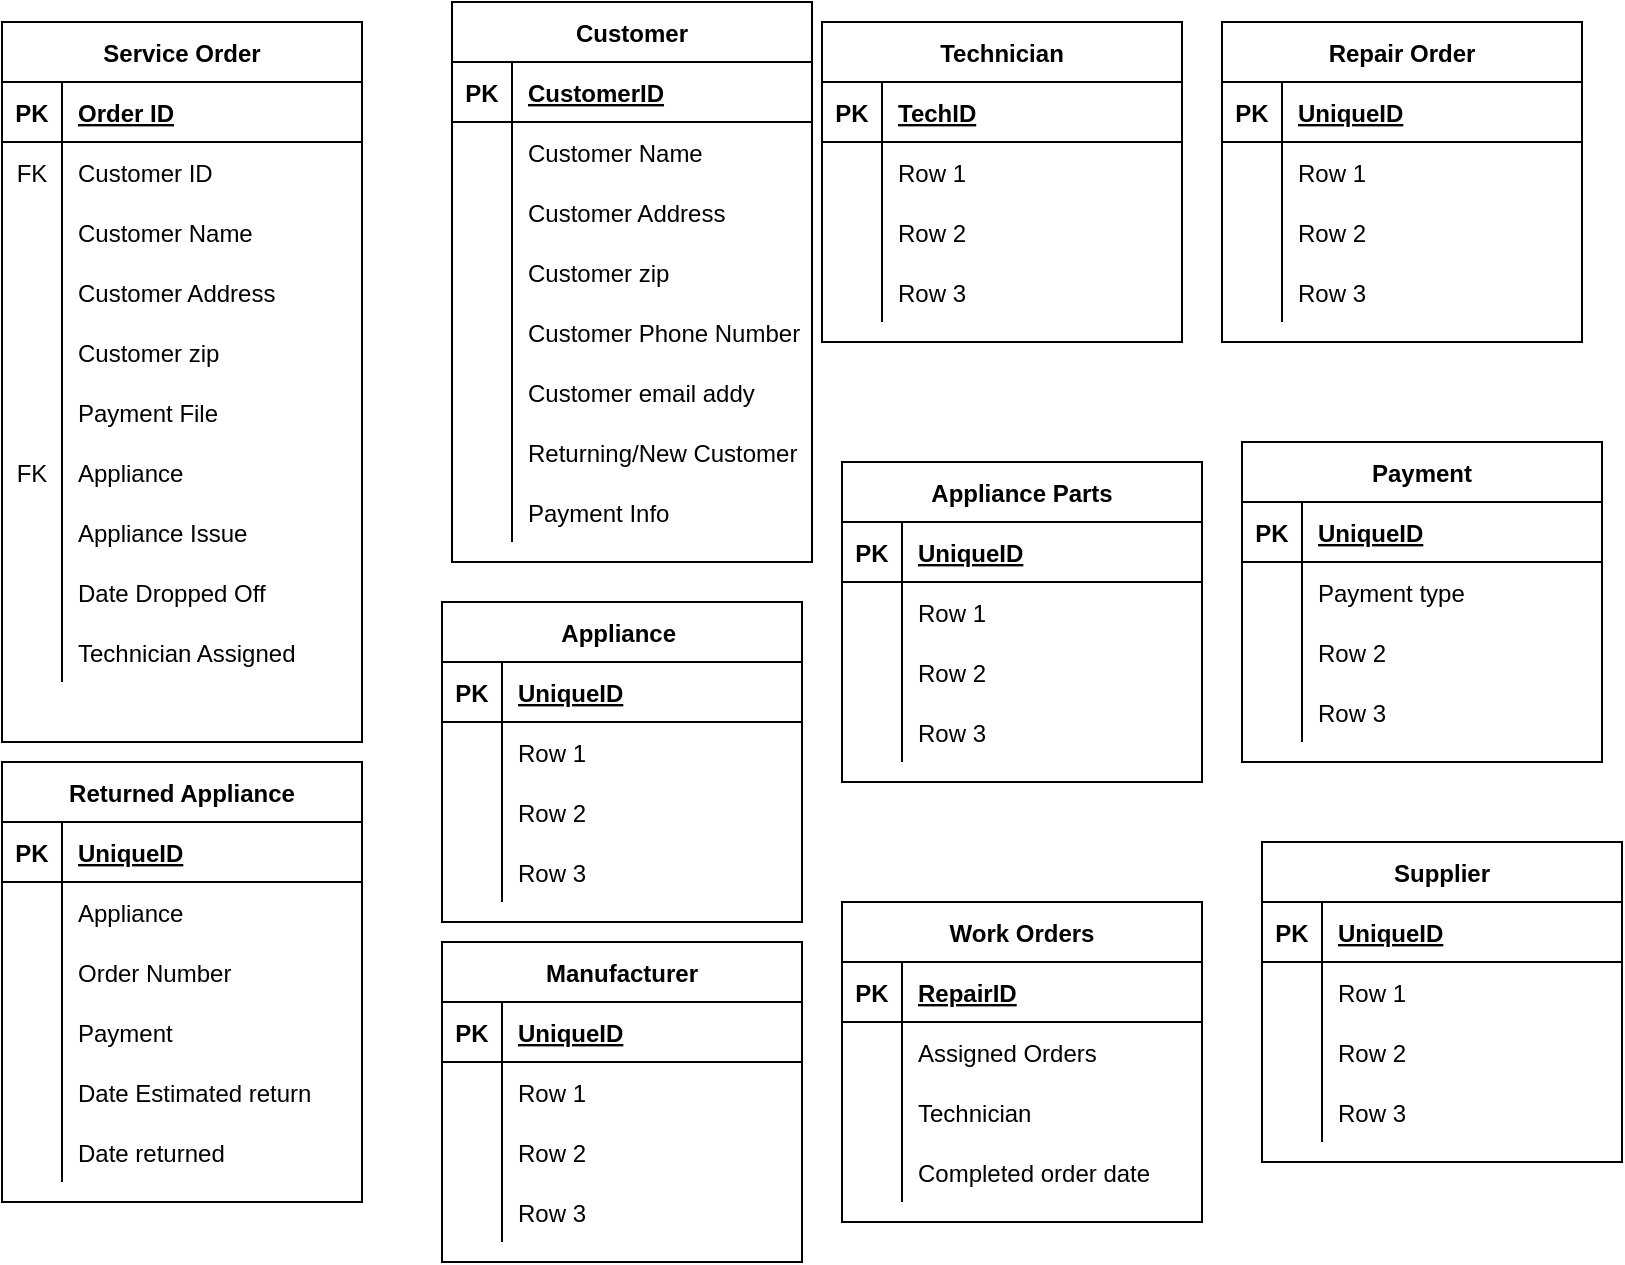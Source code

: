 <mxfile version="14.8.5" type="github">
  <diagram id="R2lEEEUBdFMjLlhIrx00" name="Page-1">
    <mxGraphModel dx="946" dy="614" grid="1" gridSize="10" guides="1" tooltips="1" connect="1" arrows="1" fold="1" page="1" pageScale="1" pageWidth="850" pageHeight="1100" math="0" shadow="0" extFonts="Permanent Marker^https://fonts.googleapis.com/css?family=Permanent+Marker">
      <root>
        <mxCell id="0" />
        <mxCell id="1" parent="0" />
        <mxCell id="wee30qGNC3g335TBZmsv-1" value="Service Order" style="shape=table;startSize=30;container=1;collapsible=1;childLayout=tableLayout;fixedRows=1;rowLines=0;fontStyle=1;align=center;resizeLast=1;" vertex="1" parent="1">
          <mxGeometry x="20" y="20" width="180" height="360" as="geometry" />
        </mxCell>
        <mxCell id="wee30qGNC3g335TBZmsv-2" value="" style="shape=partialRectangle;collapsible=0;dropTarget=0;pointerEvents=0;fillColor=none;top=0;left=0;bottom=1;right=0;points=[[0,0.5],[1,0.5]];portConstraint=eastwest;" vertex="1" parent="wee30qGNC3g335TBZmsv-1">
          <mxGeometry y="30" width="180" height="30" as="geometry" />
        </mxCell>
        <mxCell id="wee30qGNC3g335TBZmsv-3" value="PK" style="shape=partialRectangle;connectable=0;fillColor=none;top=0;left=0;bottom=0;right=0;fontStyle=1;overflow=hidden;" vertex="1" parent="wee30qGNC3g335TBZmsv-2">
          <mxGeometry width="30" height="30" as="geometry" />
        </mxCell>
        <mxCell id="wee30qGNC3g335TBZmsv-4" value="Order ID" style="shape=partialRectangle;connectable=0;fillColor=none;top=0;left=0;bottom=0;right=0;align=left;spacingLeft=6;fontStyle=5;overflow=hidden;" vertex="1" parent="wee30qGNC3g335TBZmsv-2">
          <mxGeometry x="30" width="150" height="30" as="geometry" />
        </mxCell>
        <mxCell id="wee30qGNC3g335TBZmsv-5" value="" style="shape=partialRectangle;collapsible=0;dropTarget=0;pointerEvents=0;fillColor=none;top=0;left=0;bottom=0;right=0;points=[[0,0.5],[1,0.5]];portConstraint=eastwest;" vertex="1" parent="wee30qGNC3g335TBZmsv-1">
          <mxGeometry y="60" width="180" height="30" as="geometry" />
        </mxCell>
        <mxCell id="wee30qGNC3g335TBZmsv-6" value="FK" style="shape=partialRectangle;connectable=0;fillColor=none;top=0;left=0;bottom=0;right=0;editable=1;overflow=hidden;" vertex="1" parent="wee30qGNC3g335TBZmsv-5">
          <mxGeometry width="30" height="30" as="geometry" />
        </mxCell>
        <mxCell id="wee30qGNC3g335TBZmsv-7" value="Customer ID" style="shape=partialRectangle;connectable=0;fillColor=none;top=0;left=0;bottom=0;right=0;align=left;spacingLeft=6;overflow=hidden;" vertex="1" parent="wee30qGNC3g335TBZmsv-5">
          <mxGeometry x="30" width="150" height="30" as="geometry" />
        </mxCell>
        <mxCell id="wee30qGNC3g335TBZmsv-20" value="" style="shape=partialRectangle;collapsible=0;dropTarget=0;pointerEvents=0;fillColor=none;top=0;left=0;bottom=0;right=0;points=[[0,0.5],[1,0.5]];portConstraint=eastwest;" vertex="1" parent="wee30qGNC3g335TBZmsv-1">
          <mxGeometry y="90" width="180" height="30" as="geometry" />
        </mxCell>
        <mxCell id="wee30qGNC3g335TBZmsv-21" value="" style="shape=partialRectangle;connectable=0;fillColor=none;top=0;left=0;bottom=0;right=0;editable=1;overflow=hidden;" vertex="1" parent="wee30qGNC3g335TBZmsv-20">
          <mxGeometry width="30" height="30" as="geometry" />
        </mxCell>
        <mxCell id="wee30qGNC3g335TBZmsv-22" value="Customer Name" style="shape=partialRectangle;connectable=0;fillColor=none;top=0;left=0;bottom=0;right=0;align=left;spacingLeft=6;overflow=hidden;" vertex="1" parent="wee30qGNC3g335TBZmsv-20">
          <mxGeometry x="30" width="150" height="30" as="geometry" />
        </mxCell>
        <mxCell id="wee30qGNC3g335TBZmsv-8" value="" style="shape=partialRectangle;collapsible=0;dropTarget=0;pointerEvents=0;fillColor=none;top=0;left=0;bottom=0;right=0;points=[[0,0.5],[1,0.5]];portConstraint=eastwest;" vertex="1" parent="wee30qGNC3g335TBZmsv-1">
          <mxGeometry y="120" width="180" height="30" as="geometry" />
        </mxCell>
        <mxCell id="wee30qGNC3g335TBZmsv-9" value="" style="shape=partialRectangle;connectable=0;fillColor=none;top=0;left=0;bottom=0;right=0;editable=1;overflow=hidden;" vertex="1" parent="wee30qGNC3g335TBZmsv-8">
          <mxGeometry width="30" height="30" as="geometry" />
        </mxCell>
        <mxCell id="wee30qGNC3g335TBZmsv-10" value="Customer Address" style="shape=partialRectangle;connectable=0;fillColor=none;top=0;left=0;bottom=0;right=0;align=left;spacingLeft=6;overflow=hidden;" vertex="1" parent="wee30qGNC3g335TBZmsv-8">
          <mxGeometry x="30" width="150" height="30" as="geometry" />
        </mxCell>
        <mxCell id="wee30qGNC3g335TBZmsv-26" value="" style="shape=partialRectangle;collapsible=0;dropTarget=0;pointerEvents=0;fillColor=none;top=0;left=0;bottom=0;right=0;points=[[0,0.5],[1,0.5]];portConstraint=eastwest;" vertex="1" parent="wee30qGNC3g335TBZmsv-1">
          <mxGeometry y="150" width="180" height="30" as="geometry" />
        </mxCell>
        <mxCell id="wee30qGNC3g335TBZmsv-27" value="" style="shape=partialRectangle;connectable=0;fillColor=none;top=0;left=0;bottom=0;right=0;editable=1;overflow=hidden;" vertex="1" parent="wee30qGNC3g335TBZmsv-26">
          <mxGeometry width="30" height="30" as="geometry" />
        </mxCell>
        <mxCell id="wee30qGNC3g335TBZmsv-28" value="Customer zip" style="shape=partialRectangle;connectable=0;fillColor=none;top=0;left=0;bottom=0;right=0;align=left;spacingLeft=6;overflow=hidden;" vertex="1" parent="wee30qGNC3g335TBZmsv-26">
          <mxGeometry x="30" width="150" height="30" as="geometry" />
        </mxCell>
        <mxCell id="wee30qGNC3g335TBZmsv-191" value="" style="shape=partialRectangle;collapsible=0;dropTarget=0;pointerEvents=0;fillColor=none;top=0;left=0;bottom=0;right=0;points=[[0,0.5],[1,0.5]];portConstraint=eastwest;" vertex="1" parent="wee30qGNC3g335TBZmsv-1">
          <mxGeometry y="180" width="180" height="30" as="geometry" />
        </mxCell>
        <mxCell id="wee30qGNC3g335TBZmsv-192" value="" style="shape=partialRectangle;connectable=0;fillColor=none;top=0;left=0;bottom=0;right=0;editable=1;overflow=hidden;" vertex="1" parent="wee30qGNC3g335TBZmsv-191">
          <mxGeometry width="30" height="30" as="geometry" />
        </mxCell>
        <mxCell id="wee30qGNC3g335TBZmsv-193" value="Payment File" style="shape=partialRectangle;connectable=0;fillColor=none;top=0;left=0;bottom=0;right=0;align=left;spacingLeft=6;overflow=hidden;" vertex="1" parent="wee30qGNC3g335TBZmsv-191">
          <mxGeometry x="30" width="150" height="30" as="geometry" />
        </mxCell>
        <mxCell id="wee30qGNC3g335TBZmsv-23" value="" style="shape=partialRectangle;collapsible=0;dropTarget=0;pointerEvents=0;fillColor=none;top=0;left=0;bottom=0;right=0;points=[[0,0.5],[1,0.5]];portConstraint=eastwest;" vertex="1" parent="wee30qGNC3g335TBZmsv-1">
          <mxGeometry y="210" width="180" height="30" as="geometry" />
        </mxCell>
        <mxCell id="wee30qGNC3g335TBZmsv-24" value="FK" style="shape=partialRectangle;connectable=0;fillColor=none;top=0;left=0;bottom=0;right=0;editable=1;overflow=hidden;" vertex="1" parent="wee30qGNC3g335TBZmsv-23">
          <mxGeometry width="30" height="30" as="geometry" />
        </mxCell>
        <mxCell id="wee30qGNC3g335TBZmsv-25" value="Appliance" style="shape=partialRectangle;connectable=0;fillColor=none;top=0;left=0;bottom=0;right=0;align=left;spacingLeft=6;overflow=hidden;" vertex="1" parent="wee30qGNC3g335TBZmsv-23">
          <mxGeometry x="30" width="150" height="30" as="geometry" />
        </mxCell>
        <mxCell id="wee30qGNC3g335TBZmsv-11" value="" style="shape=partialRectangle;collapsible=0;dropTarget=0;pointerEvents=0;fillColor=none;top=0;left=0;bottom=0;right=0;points=[[0,0.5],[1,0.5]];portConstraint=eastwest;" vertex="1" parent="wee30qGNC3g335TBZmsv-1">
          <mxGeometry y="240" width="180" height="30" as="geometry" />
        </mxCell>
        <mxCell id="wee30qGNC3g335TBZmsv-12" value="" style="shape=partialRectangle;connectable=0;fillColor=none;top=0;left=0;bottom=0;right=0;editable=1;overflow=hidden;" vertex="1" parent="wee30qGNC3g335TBZmsv-11">
          <mxGeometry width="30" height="30" as="geometry" />
        </mxCell>
        <mxCell id="wee30qGNC3g335TBZmsv-13" value="Appliance Issue" style="shape=partialRectangle;connectable=0;fillColor=none;top=0;left=0;bottom=0;right=0;align=left;spacingLeft=6;overflow=hidden;" vertex="1" parent="wee30qGNC3g335TBZmsv-11">
          <mxGeometry x="30" width="150" height="30" as="geometry" />
        </mxCell>
        <mxCell id="wee30qGNC3g335TBZmsv-14" value="" style="shape=partialRectangle;collapsible=0;dropTarget=0;pointerEvents=0;fillColor=none;top=0;left=0;bottom=0;right=0;points=[[0,0.5],[1,0.5]];portConstraint=eastwest;" vertex="1" parent="wee30qGNC3g335TBZmsv-1">
          <mxGeometry y="270" width="180" height="30" as="geometry" />
        </mxCell>
        <mxCell id="wee30qGNC3g335TBZmsv-15" value="" style="shape=partialRectangle;connectable=0;fillColor=none;top=0;left=0;bottom=0;right=0;editable=1;overflow=hidden;" vertex="1" parent="wee30qGNC3g335TBZmsv-14">
          <mxGeometry width="30" height="30" as="geometry" />
        </mxCell>
        <mxCell id="wee30qGNC3g335TBZmsv-16" value="Date Dropped Off" style="shape=partialRectangle;connectable=0;fillColor=none;top=0;left=0;bottom=0;right=0;align=left;spacingLeft=6;overflow=hidden;" vertex="1" parent="wee30qGNC3g335TBZmsv-14">
          <mxGeometry x="30" width="150" height="30" as="geometry" />
        </mxCell>
        <mxCell id="wee30qGNC3g335TBZmsv-17" value="" style="shape=partialRectangle;collapsible=0;dropTarget=0;pointerEvents=0;fillColor=none;top=0;left=0;bottom=0;right=0;points=[[0,0.5],[1,0.5]];portConstraint=eastwest;" vertex="1" parent="wee30qGNC3g335TBZmsv-1">
          <mxGeometry y="300" width="180" height="30" as="geometry" />
        </mxCell>
        <mxCell id="wee30qGNC3g335TBZmsv-18" value="" style="shape=partialRectangle;connectable=0;fillColor=none;top=0;left=0;bottom=0;right=0;editable=1;overflow=hidden;" vertex="1" parent="wee30qGNC3g335TBZmsv-17">
          <mxGeometry width="30" height="30" as="geometry" />
        </mxCell>
        <mxCell id="wee30qGNC3g335TBZmsv-19" value="Technician Assigned" style="shape=partialRectangle;connectable=0;fillColor=none;top=0;left=0;bottom=0;right=0;align=left;spacingLeft=6;overflow=hidden;" vertex="1" parent="wee30qGNC3g335TBZmsv-17">
          <mxGeometry x="30" width="150" height="30" as="geometry" />
        </mxCell>
        <mxCell id="wee30qGNC3g335TBZmsv-29" value="Customer" style="shape=table;startSize=30;container=1;collapsible=1;childLayout=tableLayout;fixedRows=1;rowLines=0;fontStyle=1;align=center;resizeLast=1;" vertex="1" parent="1">
          <mxGeometry x="245" y="10" width="180" height="280" as="geometry" />
        </mxCell>
        <mxCell id="wee30qGNC3g335TBZmsv-30" value="" style="shape=partialRectangle;collapsible=0;dropTarget=0;pointerEvents=0;fillColor=none;top=0;left=0;bottom=1;right=0;points=[[0,0.5],[1,0.5]];portConstraint=eastwest;" vertex="1" parent="wee30qGNC3g335TBZmsv-29">
          <mxGeometry y="30" width="180" height="30" as="geometry" />
        </mxCell>
        <mxCell id="wee30qGNC3g335TBZmsv-31" value="PK" style="shape=partialRectangle;connectable=0;fillColor=none;top=0;left=0;bottom=0;right=0;fontStyle=1;overflow=hidden;" vertex="1" parent="wee30qGNC3g335TBZmsv-30">
          <mxGeometry width="30" height="30" as="geometry" />
        </mxCell>
        <mxCell id="wee30qGNC3g335TBZmsv-32" value="CustomerID" style="shape=partialRectangle;connectable=0;fillColor=none;top=0;left=0;bottom=0;right=0;align=left;spacingLeft=6;fontStyle=5;overflow=hidden;" vertex="1" parent="wee30qGNC3g335TBZmsv-30">
          <mxGeometry x="30" width="150" height="30" as="geometry" />
        </mxCell>
        <mxCell id="wee30qGNC3g335TBZmsv-33" value="" style="shape=partialRectangle;collapsible=0;dropTarget=0;pointerEvents=0;fillColor=none;top=0;left=0;bottom=0;right=0;points=[[0,0.5],[1,0.5]];portConstraint=eastwest;" vertex="1" parent="wee30qGNC3g335TBZmsv-29">
          <mxGeometry y="60" width="180" height="30" as="geometry" />
        </mxCell>
        <mxCell id="wee30qGNC3g335TBZmsv-34" value="" style="shape=partialRectangle;connectable=0;fillColor=none;top=0;left=0;bottom=0;right=0;editable=1;overflow=hidden;" vertex="1" parent="wee30qGNC3g335TBZmsv-33">
          <mxGeometry width="30" height="30" as="geometry" />
        </mxCell>
        <mxCell id="wee30qGNC3g335TBZmsv-35" value="Customer Name" style="shape=partialRectangle;connectable=0;fillColor=none;top=0;left=0;bottom=0;right=0;align=left;spacingLeft=6;overflow=hidden;" vertex="1" parent="wee30qGNC3g335TBZmsv-33">
          <mxGeometry x="30" width="150" height="30" as="geometry" />
        </mxCell>
        <mxCell id="wee30qGNC3g335TBZmsv-36" value="" style="shape=partialRectangle;collapsible=0;dropTarget=0;pointerEvents=0;fillColor=none;top=0;left=0;bottom=0;right=0;points=[[0,0.5],[1,0.5]];portConstraint=eastwest;" vertex="1" parent="wee30qGNC3g335TBZmsv-29">
          <mxGeometry y="90" width="180" height="30" as="geometry" />
        </mxCell>
        <mxCell id="wee30qGNC3g335TBZmsv-37" value="" style="shape=partialRectangle;connectable=0;fillColor=none;top=0;left=0;bottom=0;right=0;editable=1;overflow=hidden;" vertex="1" parent="wee30qGNC3g335TBZmsv-36">
          <mxGeometry width="30" height="30" as="geometry" />
        </mxCell>
        <mxCell id="wee30qGNC3g335TBZmsv-38" value="Customer Address" style="shape=partialRectangle;connectable=0;fillColor=none;top=0;left=0;bottom=0;right=0;align=left;spacingLeft=6;overflow=hidden;" vertex="1" parent="wee30qGNC3g335TBZmsv-36">
          <mxGeometry x="30" width="150" height="30" as="geometry" />
        </mxCell>
        <mxCell id="wee30qGNC3g335TBZmsv-39" value="" style="shape=partialRectangle;collapsible=0;dropTarget=0;pointerEvents=0;fillColor=none;top=0;left=0;bottom=0;right=0;points=[[0,0.5],[1,0.5]];portConstraint=eastwest;" vertex="1" parent="wee30qGNC3g335TBZmsv-29">
          <mxGeometry y="120" width="180" height="30" as="geometry" />
        </mxCell>
        <mxCell id="wee30qGNC3g335TBZmsv-40" value="" style="shape=partialRectangle;connectable=0;fillColor=none;top=0;left=0;bottom=0;right=0;editable=1;overflow=hidden;" vertex="1" parent="wee30qGNC3g335TBZmsv-39">
          <mxGeometry width="30" height="30" as="geometry" />
        </mxCell>
        <mxCell id="wee30qGNC3g335TBZmsv-41" value="Customer zip" style="shape=partialRectangle;connectable=0;fillColor=none;top=0;left=0;bottom=0;right=0;align=left;spacingLeft=6;overflow=hidden;" vertex="1" parent="wee30qGNC3g335TBZmsv-39">
          <mxGeometry x="30" width="150" height="30" as="geometry" />
        </mxCell>
        <mxCell id="wee30qGNC3g335TBZmsv-42" value="" style="shape=partialRectangle;collapsible=0;dropTarget=0;pointerEvents=0;fillColor=none;top=0;left=0;bottom=0;right=0;points=[[0,0.5],[1,0.5]];portConstraint=eastwest;" vertex="1" parent="wee30qGNC3g335TBZmsv-29">
          <mxGeometry y="150" width="180" height="30" as="geometry" />
        </mxCell>
        <mxCell id="wee30qGNC3g335TBZmsv-43" value="" style="shape=partialRectangle;connectable=0;fillColor=none;top=0;left=0;bottom=0;right=0;editable=1;overflow=hidden;" vertex="1" parent="wee30qGNC3g335TBZmsv-42">
          <mxGeometry width="30" height="30" as="geometry" />
        </mxCell>
        <mxCell id="wee30qGNC3g335TBZmsv-44" value="Customer Phone Number" style="shape=partialRectangle;connectable=0;fillColor=none;top=0;left=0;bottom=0;right=0;align=left;spacingLeft=6;overflow=hidden;" vertex="1" parent="wee30qGNC3g335TBZmsv-42">
          <mxGeometry x="30" width="150" height="30" as="geometry" />
        </mxCell>
        <mxCell id="wee30qGNC3g335TBZmsv-194" value="" style="shape=partialRectangle;collapsible=0;dropTarget=0;pointerEvents=0;fillColor=none;top=0;left=0;bottom=0;right=0;points=[[0,0.5],[1,0.5]];portConstraint=eastwest;" vertex="1" parent="wee30qGNC3g335TBZmsv-29">
          <mxGeometry y="180" width="180" height="30" as="geometry" />
        </mxCell>
        <mxCell id="wee30qGNC3g335TBZmsv-195" value="" style="shape=partialRectangle;connectable=0;fillColor=none;top=0;left=0;bottom=0;right=0;editable=1;overflow=hidden;" vertex="1" parent="wee30qGNC3g335TBZmsv-194">
          <mxGeometry width="30" height="30" as="geometry" />
        </mxCell>
        <mxCell id="wee30qGNC3g335TBZmsv-196" value="Customer email addy" style="shape=partialRectangle;connectable=0;fillColor=none;top=0;left=0;bottom=0;right=0;align=left;spacingLeft=6;overflow=hidden;" vertex="1" parent="wee30qGNC3g335TBZmsv-194">
          <mxGeometry x="30" width="150" height="30" as="geometry" />
        </mxCell>
        <mxCell id="wee30qGNC3g335TBZmsv-126" value="" style="shape=partialRectangle;collapsible=0;dropTarget=0;pointerEvents=0;fillColor=none;top=0;left=0;bottom=0;right=0;points=[[0,0.5],[1,0.5]];portConstraint=eastwest;" vertex="1" parent="wee30qGNC3g335TBZmsv-29">
          <mxGeometry y="210" width="180" height="30" as="geometry" />
        </mxCell>
        <mxCell id="wee30qGNC3g335TBZmsv-127" value="" style="shape=partialRectangle;connectable=0;fillColor=none;top=0;left=0;bottom=0;right=0;editable=1;overflow=hidden;" vertex="1" parent="wee30qGNC3g335TBZmsv-126">
          <mxGeometry width="30" height="30" as="geometry" />
        </mxCell>
        <mxCell id="wee30qGNC3g335TBZmsv-128" value="Returning/New Customer" style="shape=partialRectangle;connectable=0;fillColor=none;top=0;left=0;bottom=0;right=0;align=left;spacingLeft=6;overflow=hidden;" vertex="1" parent="wee30qGNC3g335TBZmsv-126">
          <mxGeometry x="30" width="150" height="30" as="geometry" />
        </mxCell>
        <mxCell id="wee30qGNC3g335TBZmsv-188" value="" style="shape=partialRectangle;collapsible=0;dropTarget=0;pointerEvents=0;fillColor=none;top=0;left=0;bottom=0;right=0;points=[[0,0.5],[1,0.5]];portConstraint=eastwest;" vertex="1" parent="wee30qGNC3g335TBZmsv-29">
          <mxGeometry y="240" width="180" height="30" as="geometry" />
        </mxCell>
        <mxCell id="wee30qGNC3g335TBZmsv-189" value="" style="shape=partialRectangle;connectable=0;fillColor=none;top=0;left=0;bottom=0;right=0;editable=1;overflow=hidden;" vertex="1" parent="wee30qGNC3g335TBZmsv-188">
          <mxGeometry width="30" height="30" as="geometry" />
        </mxCell>
        <mxCell id="wee30qGNC3g335TBZmsv-190" value="Payment Info" style="shape=partialRectangle;connectable=0;fillColor=none;top=0;left=0;bottom=0;right=0;align=left;spacingLeft=6;overflow=hidden;" vertex="1" parent="wee30qGNC3g335TBZmsv-188">
          <mxGeometry x="30" width="150" height="30" as="geometry" />
        </mxCell>
        <mxCell id="wee30qGNC3g335TBZmsv-45" value="Technician" style="shape=table;startSize=30;container=1;collapsible=1;childLayout=tableLayout;fixedRows=1;rowLines=0;fontStyle=1;align=center;resizeLast=1;" vertex="1" parent="1">
          <mxGeometry x="430" y="20" width="180" height="160" as="geometry" />
        </mxCell>
        <mxCell id="wee30qGNC3g335TBZmsv-46" value="" style="shape=partialRectangle;collapsible=0;dropTarget=0;pointerEvents=0;fillColor=none;top=0;left=0;bottom=1;right=0;points=[[0,0.5],[1,0.5]];portConstraint=eastwest;" vertex="1" parent="wee30qGNC3g335TBZmsv-45">
          <mxGeometry y="30" width="180" height="30" as="geometry" />
        </mxCell>
        <mxCell id="wee30qGNC3g335TBZmsv-47" value="PK" style="shape=partialRectangle;connectable=0;fillColor=none;top=0;left=0;bottom=0;right=0;fontStyle=1;overflow=hidden;" vertex="1" parent="wee30qGNC3g335TBZmsv-46">
          <mxGeometry width="30" height="30" as="geometry" />
        </mxCell>
        <mxCell id="wee30qGNC3g335TBZmsv-48" value="TechID" style="shape=partialRectangle;connectable=0;fillColor=none;top=0;left=0;bottom=0;right=0;align=left;spacingLeft=6;fontStyle=5;overflow=hidden;" vertex="1" parent="wee30qGNC3g335TBZmsv-46">
          <mxGeometry x="30" width="150" height="30" as="geometry" />
        </mxCell>
        <mxCell id="wee30qGNC3g335TBZmsv-49" value="" style="shape=partialRectangle;collapsible=0;dropTarget=0;pointerEvents=0;fillColor=none;top=0;left=0;bottom=0;right=0;points=[[0,0.5],[1,0.5]];portConstraint=eastwest;" vertex="1" parent="wee30qGNC3g335TBZmsv-45">
          <mxGeometry y="60" width="180" height="30" as="geometry" />
        </mxCell>
        <mxCell id="wee30qGNC3g335TBZmsv-50" value="" style="shape=partialRectangle;connectable=0;fillColor=none;top=0;left=0;bottom=0;right=0;editable=1;overflow=hidden;" vertex="1" parent="wee30qGNC3g335TBZmsv-49">
          <mxGeometry width="30" height="30" as="geometry" />
        </mxCell>
        <mxCell id="wee30qGNC3g335TBZmsv-51" value="Row 1" style="shape=partialRectangle;connectable=0;fillColor=none;top=0;left=0;bottom=0;right=0;align=left;spacingLeft=6;overflow=hidden;" vertex="1" parent="wee30qGNC3g335TBZmsv-49">
          <mxGeometry x="30" width="150" height="30" as="geometry" />
        </mxCell>
        <mxCell id="wee30qGNC3g335TBZmsv-52" value="" style="shape=partialRectangle;collapsible=0;dropTarget=0;pointerEvents=0;fillColor=none;top=0;left=0;bottom=0;right=0;points=[[0,0.5],[1,0.5]];portConstraint=eastwest;" vertex="1" parent="wee30qGNC3g335TBZmsv-45">
          <mxGeometry y="90" width="180" height="30" as="geometry" />
        </mxCell>
        <mxCell id="wee30qGNC3g335TBZmsv-53" value="" style="shape=partialRectangle;connectable=0;fillColor=none;top=0;left=0;bottom=0;right=0;editable=1;overflow=hidden;" vertex="1" parent="wee30qGNC3g335TBZmsv-52">
          <mxGeometry width="30" height="30" as="geometry" />
        </mxCell>
        <mxCell id="wee30qGNC3g335TBZmsv-54" value="Row 2" style="shape=partialRectangle;connectable=0;fillColor=none;top=0;left=0;bottom=0;right=0;align=left;spacingLeft=6;overflow=hidden;" vertex="1" parent="wee30qGNC3g335TBZmsv-52">
          <mxGeometry x="30" width="150" height="30" as="geometry" />
        </mxCell>
        <mxCell id="wee30qGNC3g335TBZmsv-55" value="" style="shape=partialRectangle;collapsible=0;dropTarget=0;pointerEvents=0;fillColor=none;top=0;left=0;bottom=0;right=0;points=[[0,0.5],[1,0.5]];portConstraint=eastwest;" vertex="1" parent="wee30qGNC3g335TBZmsv-45">
          <mxGeometry y="120" width="180" height="30" as="geometry" />
        </mxCell>
        <mxCell id="wee30qGNC3g335TBZmsv-56" value="" style="shape=partialRectangle;connectable=0;fillColor=none;top=0;left=0;bottom=0;right=0;editable=1;overflow=hidden;" vertex="1" parent="wee30qGNC3g335TBZmsv-55">
          <mxGeometry width="30" height="30" as="geometry" />
        </mxCell>
        <mxCell id="wee30qGNC3g335TBZmsv-57" value="Row 3" style="shape=partialRectangle;connectable=0;fillColor=none;top=0;left=0;bottom=0;right=0;align=left;spacingLeft=6;overflow=hidden;" vertex="1" parent="wee30qGNC3g335TBZmsv-55">
          <mxGeometry x="30" width="150" height="30" as="geometry" />
        </mxCell>
        <mxCell id="wee30qGNC3g335TBZmsv-58" value="Repair Order" style="shape=table;startSize=30;container=1;collapsible=1;childLayout=tableLayout;fixedRows=1;rowLines=0;fontStyle=1;align=center;resizeLast=1;" vertex="1" parent="1">
          <mxGeometry x="630" y="20" width="180" height="160" as="geometry" />
        </mxCell>
        <mxCell id="wee30qGNC3g335TBZmsv-59" value="" style="shape=partialRectangle;collapsible=0;dropTarget=0;pointerEvents=0;fillColor=none;top=0;left=0;bottom=1;right=0;points=[[0,0.5],[1,0.5]];portConstraint=eastwest;" vertex="1" parent="wee30qGNC3g335TBZmsv-58">
          <mxGeometry y="30" width="180" height="30" as="geometry" />
        </mxCell>
        <mxCell id="wee30qGNC3g335TBZmsv-60" value="PK" style="shape=partialRectangle;connectable=0;fillColor=none;top=0;left=0;bottom=0;right=0;fontStyle=1;overflow=hidden;" vertex="1" parent="wee30qGNC3g335TBZmsv-59">
          <mxGeometry width="30" height="30" as="geometry" />
        </mxCell>
        <mxCell id="wee30qGNC3g335TBZmsv-61" value="UniqueID" style="shape=partialRectangle;connectable=0;fillColor=none;top=0;left=0;bottom=0;right=0;align=left;spacingLeft=6;fontStyle=5;overflow=hidden;" vertex="1" parent="wee30qGNC3g335TBZmsv-59">
          <mxGeometry x="30" width="150" height="30" as="geometry" />
        </mxCell>
        <mxCell id="wee30qGNC3g335TBZmsv-62" value="" style="shape=partialRectangle;collapsible=0;dropTarget=0;pointerEvents=0;fillColor=none;top=0;left=0;bottom=0;right=0;points=[[0,0.5],[1,0.5]];portConstraint=eastwest;" vertex="1" parent="wee30qGNC3g335TBZmsv-58">
          <mxGeometry y="60" width="180" height="30" as="geometry" />
        </mxCell>
        <mxCell id="wee30qGNC3g335TBZmsv-63" value="" style="shape=partialRectangle;connectable=0;fillColor=none;top=0;left=0;bottom=0;right=0;editable=1;overflow=hidden;" vertex="1" parent="wee30qGNC3g335TBZmsv-62">
          <mxGeometry width="30" height="30" as="geometry" />
        </mxCell>
        <mxCell id="wee30qGNC3g335TBZmsv-64" value="Row 1" style="shape=partialRectangle;connectable=0;fillColor=none;top=0;left=0;bottom=0;right=0;align=left;spacingLeft=6;overflow=hidden;" vertex="1" parent="wee30qGNC3g335TBZmsv-62">
          <mxGeometry x="30" width="150" height="30" as="geometry" />
        </mxCell>
        <mxCell id="wee30qGNC3g335TBZmsv-65" value="" style="shape=partialRectangle;collapsible=0;dropTarget=0;pointerEvents=0;fillColor=none;top=0;left=0;bottom=0;right=0;points=[[0,0.5],[1,0.5]];portConstraint=eastwest;" vertex="1" parent="wee30qGNC3g335TBZmsv-58">
          <mxGeometry y="90" width="180" height="30" as="geometry" />
        </mxCell>
        <mxCell id="wee30qGNC3g335TBZmsv-66" value="" style="shape=partialRectangle;connectable=0;fillColor=none;top=0;left=0;bottom=0;right=0;editable=1;overflow=hidden;" vertex="1" parent="wee30qGNC3g335TBZmsv-65">
          <mxGeometry width="30" height="30" as="geometry" />
        </mxCell>
        <mxCell id="wee30qGNC3g335TBZmsv-67" value="Row 2" style="shape=partialRectangle;connectable=0;fillColor=none;top=0;left=0;bottom=0;right=0;align=left;spacingLeft=6;overflow=hidden;" vertex="1" parent="wee30qGNC3g335TBZmsv-65">
          <mxGeometry x="30" width="150" height="30" as="geometry" />
        </mxCell>
        <mxCell id="wee30qGNC3g335TBZmsv-68" value="" style="shape=partialRectangle;collapsible=0;dropTarget=0;pointerEvents=0;fillColor=none;top=0;left=0;bottom=0;right=0;points=[[0,0.5],[1,0.5]];portConstraint=eastwest;" vertex="1" parent="wee30qGNC3g335TBZmsv-58">
          <mxGeometry y="120" width="180" height="30" as="geometry" />
        </mxCell>
        <mxCell id="wee30qGNC3g335TBZmsv-69" value="" style="shape=partialRectangle;connectable=0;fillColor=none;top=0;left=0;bottom=0;right=0;editable=1;overflow=hidden;" vertex="1" parent="wee30qGNC3g335TBZmsv-68">
          <mxGeometry width="30" height="30" as="geometry" />
        </mxCell>
        <mxCell id="wee30qGNC3g335TBZmsv-70" value="Row 3" style="shape=partialRectangle;connectable=0;fillColor=none;top=0;left=0;bottom=0;right=0;align=left;spacingLeft=6;overflow=hidden;" vertex="1" parent="wee30qGNC3g335TBZmsv-68">
          <mxGeometry x="30" width="150" height="30" as="geometry" />
        </mxCell>
        <mxCell id="wee30qGNC3g335TBZmsv-71" value="Payment" style="shape=table;startSize=30;container=1;collapsible=1;childLayout=tableLayout;fixedRows=1;rowLines=0;fontStyle=1;align=center;resizeLast=1;" vertex="1" parent="1">
          <mxGeometry x="640" y="230" width="180" height="160" as="geometry" />
        </mxCell>
        <mxCell id="wee30qGNC3g335TBZmsv-72" value="" style="shape=partialRectangle;collapsible=0;dropTarget=0;pointerEvents=0;fillColor=none;top=0;left=0;bottom=1;right=0;points=[[0,0.5],[1,0.5]];portConstraint=eastwest;" vertex="1" parent="wee30qGNC3g335TBZmsv-71">
          <mxGeometry y="30" width="180" height="30" as="geometry" />
        </mxCell>
        <mxCell id="wee30qGNC3g335TBZmsv-73" value="PK" style="shape=partialRectangle;connectable=0;fillColor=none;top=0;left=0;bottom=0;right=0;fontStyle=1;overflow=hidden;" vertex="1" parent="wee30qGNC3g335TBZmsv-72">
          <mxGeometry width="30" height="30" as="geometry" />
        </mxCell>
        <mxCell id="wee30qGNC3g335TBZmsv-74" value="UniqueID" style="shape=partialRectangle;connectable=0;fillColor=none;top=0;left=0;bottom=0;right=0;align=left;spacingLeft=6;fontStyle=5;overflow=hidden;" vertex="1" parent="wee30qGNC3g335TBZmsv-72">
          <mxGeometry x="30" width="150" height="30" as="geometry" />
        </mxCell>
        <mxCell id="wee30qGNC3g335TBZmsv-75" value="" style="shape=partialRectangle;collapsible=0;dropTarget=0;pointerEvents=0;fillColor=none;top=0;left=0;bottom=0;right=0;points=[[0,0.5],[1,0.5]];portConstraint=eastwest;" vertex="1" parent="wee30qGNC3g335TBZmsv-71">
          <mxGeometry y="60" width="180" height="30" as="geometry" />
        </mxCell>
        <mxCell id="wee30qGNC3g335TBZmsv-76" value="" style="shape=partialRectangle;connectable=0;fillColor=none;top=0;left=0;bottom=0;right=0;editable=1;overflow=hidden;" vertex="1" parent="wee30qGNC3g335TBZmsv-75">
          <mxGeometry width="30" height="30" as="geometry" />
        </mxCell>
        <mxCell id="wee30qGNC3g335TBZmsv-77" value="Payment type" style="shape=partialRectangle;connectable=0;fillColor=none;top=0;left=0;bottom=0;right=0;align=left;spacingLeft=6;overflow=hidden;" vertex="1" parent="wee30qGNC3g335TBZmsv-75">
          <mxGeometry x="30" width="150" height="30" as="geometry" />
        </mxCell>
        <mxCell id="wee30qGNC3g335TBZmsv-78" value="" style="shape=partialRectangle;collapsible=0;dropTarget=0;pointerEvents=0;fillColor=none;top=0;left=0;bottom=0;right=0;points=[[0,0.5],[1,0.5]];portConstraint=eastwest;" vertex="1" parent="wee30qGNC3g335TBZmsv-71">
          <mxGeometry y="90" width="180" height="30" as="geometry" />
        </mxCell>
        <mxCell id="wee30qGNC3g335TBZmsv-79" value="" style="shape=partialRectangle;connectable=0;fillColor=none;top=0;left=0;bottom=0;right=0;editable=1;overflow=hidden;" vertex="1" parent="wee30qGNC3g335TBZmsv-78">
          <mxGeometry width="30" height="30" as="geometry" />
        </mxCell>
        <mxCell id="wee30qGNC3g335TBZmsv-80" value="Row 2" style="shape=partialRectangle;connectable=0;fillColor=none;top=0;left=0;bottom=0;right=0;align=left;spacingLeft=6;overflow=hidden;" vertex="1" parent="wee30qGNC3g335TBZmsv-78">
          <mxGeometry x="30" width="150" height="30" as="geometry" />
        </mxCell>
        <mxCell id="wee30qGNC3g335TBZmsv-81" value="" style="shape=partialRectangle;collapsible=0;dropTarget=0;pointerEvents=0;fillColor=none;top=0;left=0;bottom=0;right=0;points=[[0,0.5],[1,0.5]];portConstraint=eastwest;" vertex="1" parent="wee30qGNC3g335TBZmsv-71">
          <mxGeometry y="120" width="180" height="30" as="geometry" />
        </mxCell>
        <mxCell id="wee30qGNC3g335TBZmsv-82" value="" style="shape=partialRectangle;connectable=0;fillColor=none;top=0;left=0;bottom=0;right=0;editable=1;overflow=hidden;" vertex="1" parent="wee30qGNC3g335TBZmsv-81">
          <mxGeometry width="30" height="30" as="geometry" />
        </mxCell>
        <mxCell id="wee30qGNC3g335TBZmsv-83" value="Row 3" style="shape=partialRectangle;connectable=0;fillColor=none;top=0;left=0;bottom=0;right=0;align=left;spacingLeft=6;overflow=hidden;" vertex="1" parent="wee30qGNC3g335TBZmsv-81">
          <mxGeometry x="30" width="150" height="30" as="geometry" />
        </mxCell>
        <mxCell id="wee30qGNC3g335TBZmsv-84" value="Appliance " style="shape=table;startSize=30;container=1;collapsible=1;childLayout=tableLayout;fixedRows=1;rowLines=0;fontStyle=1;align=center;resizeLast=1;" vertex="1" parent="1">
          <mxGeometry x="240" y="310" width="180" height="160" as="geometry" />
        </mxCell>
        <mxCell id="wee30qGNC3g335TBZmsv-85" value="" style="shape=partialRectangle;collapsible=0;dropTarget=0;pointerEvents=0;fillColor=none;top=0;left=0;bottom=1;right=0;points=[[0,0.5],[1,0.5]];portConstraint=eastwest;" vertex="1" parent="wee30qGNC3g335TBZmsv-84">
          <mxGeometry y="30" width="180" height="30" as="geometry" />
        </mxCell>
        <mxCell id="wee30qGNC3g335TBZmsv-86" value="PK" style="shape=partialRectangle;connectable=0;fillColor=none;top=0;left=0;bottom=0;right=0;fontStyle=1;overflow=hidden;" vertex="1" parent="wee30qGNC3g335TBZmsv-85">
          <mxGeometry width="30" height="30" as="geometry" />
        </mxCell>
        <mxCell id="wee30qGNC3g335TBZmsv-87" value="UniqueID" style="shape=partialRectangle;connectable=0;fillColor=none;top=0;left=0;bottom=0;right=0;align=left;spacingLeft=6;fontStyle=5;overflow=hidden;" vertex="1" parent="wee30qGNC3g335TBZmsv-85">
          <mxGeometry x="30" width="150" height="30" as="geometry" />
        </mxCell>
        <mxCell id="wee30qGNC3g335TBZmsv-88" value="" style="shape=partialRectangle;collapsible=0;dropTarget=0;pointerEvents=0;fillColor=none;top=0;left=0;bottom=0;right=0;points=[[0,0.5],[1,0.5]];portConstraint=eastwest;" vertex="1" parent="wee30qGNC3g335TBZmsv-84">
          <mxGeometry y="60" width="180" height="30" as="geometry" />
        </mxCell>
        <mxCell id="wee30qGNC3g335TBZmsv-89" value="" style="shape=partialRectangle;connectable=0;fillColor=none;top=0;left=0;bottom=0;right=0;editable=1;overflow=hidden;" vertex="1" parent="wee30qGNC3g335TBZmsv-88">
          <mxGeometry width="30" height="30" as="geometry" />
        </mxCell>
        <mxCell id="wee30qGNC3g335TBZmsv-90" value="Row 1" style="shape=partialRectangle;connectable=0;fillColor=none;top=0;left=0;bottom=0;right=0;align=left;spacingLeft=6;overflow=hidden;" vertex="1" parent="wee30qGNC3g335TBZmsv-88">
          <mxGeometry x="30" width="150" height="30" as="geometry" />
        </mxCell>
        <mxCell id="wee30qGNC3g335TBZmsv-91" value="" style="shape=partialRectangle;collapsible=0;dropTarget=0;pointerEvents=0;fillColor=none;top=0;left=0;bottom=0;right=0;points=[[0,0.5],[1,0.5]];portConstraint=eastwest;" vertex="1" parent="wee30qGNC3g335TBZmsv-84">
          <mxGeometry y="90" width="180" height="30" as="geometry" />
        </mxCell>
        <mxCell id="wee30qGNC3g335TBZmsv-92" value="" style="shape=partialRectangle;connectable=0;fillColor=none;top=0;left=0;bottom=0;right=0;editable=1;overflow=hidden;" vertex="1" parent="wee30qGNC3g335TBZmsv-91">
          <mxGeometry width="30" height="30" as="geometry" />
        </mxCell>
        <mxCell id="wee30qGNC3g335TBZmsv-93" value="Row 2" style="shape=partialRectangle;connectable=0;fillColor=none;top=0;left=0;bottom=0;right=0;align=left;spacingLeft=6;overflow=hidden;" vertex="1" parent="wee30qGNC3g335TBZmsv-91">
          <mxGeometry x="30" width="150" height="30" as="geometry" />
        </mxCell>
        <mxCell id="wee30qGNC3g335TBZmsv-94" value="" style="shape=partialRectangle;collapsible=0;dropTarget=0;pointerEvents=0;fillColor=none;top=0;left=0;bottom=0;right=0;points=[[0,0.5],[1,0.5]];portConstraint=eastwest;" vertex="1" parent="wee30qGNC3g335TBZmsv-84">
          <mxGeometry y="120" width="180" height="30" as="geometry" />
        </mxCell>
        <mxCell id="wee30qGNC3g335TBZmsv-95" value="" style="shape=partialRectangle;connectable=0;fillColor=none;top=0;left=0;bottom=0;right=0;editable=1;overflow=hidden;" vertex="1" parent="wee30qGNC3g335TBZmsv-94">
          <mxGeometry width="30" height="30" as="geometry" />
        </mxCell>
        <mxCell id="wee30qGNC3g335TBZmsv-96" value="Row 3" style="shape=partialRectangle;connectable=0;fillColor=none;top=0;left=0;bottom=0;right=0;align=left;spacingLeft=6;overflow=hidden;" vertex="1" parent="wee30qGNC3g335TBZmsv-94">
          <mxGeometry x="30" width="150" height="30" as="geometry" />
        </mxCell>
        <mxCell id="wee30qGNC3g335TBZmsv-97" value="Supplier" style="shape=table;startSize=30;container=1;collapsible=1;childLayout=tableLayout;fixedRows=1;rowLines=0;fontStyle=1;align=center;resizeLast=1;" vertex="1" parent="1">
          <mxGeometry x="650" y="430" width="180" height="160" as="geometry" />
        </mxCell>
        <mxCell id="wee30qGNC3g335TBZmsv-98" value="" style="shape=partialRectangle;collapsible=0;dropTarget=0;pointerEvents=0;fillColor=none;top=0;left=0;bottom=1;right=0;points=[[0,0.5],[1,0.5]];portConstraint=eastwest;" vertex="1" parent="wee30qGNC3g335TBZmsv-97">
          <mxGeometry y="30" width="180" height="30" as="geometry" />
        </mxCell>
        <mxCell id="wee30qGNC3g335TBZmsv-99" value="PK" style="shape=partialRectangle;connectable=0;fillColor=none;top=0;left=0;bottom=0;right=0;fontStyle=1;overflow=hidden;" vertex="1" parent="wee30qGNC3g335TBZmsv-98">
          <mxGeometry width="30" height="30" as="geometry" />
        </mxCell>
        <mxCell id="wee30qGNC3g335TBZmsv-100" value="UniqueID" style="shape=partialRectangle;connectable=0;fillColor=none;top=0;left=0;bottom=0;right=0;align=left;spacingLeft=6;fontStyle=5;overflow=hidden;" vertex="1" parent="wee30qGNC3g335TBZmsv-98">
          <mxGeometry x="30" width="150" height="30" as="geometry" />
        </mxCell>
        <mxCell id="wee30qGNC3g335TBZmsv-101" value="" style="shape=partialRectangle;collapsible=0;dropTarget=0;pointerEvents=0;fillColor=none;top=0;left=0;bottom=0;right=0;points=[[0,0.5],[1,0.5]];portConstraint=eastwest;" vertex="1" parent="wee30qGNC3g335TBZmsv-97">
          <mxGeometry y="60" width="180" height="30" as="geometry" />
        </mxCell>
        <mxCell id="wee30qGNC3g335TBZmsv-102" value="" style="shape=partialRectangle;connectable=0;fillColor=none;top=0;left=0;bottom=0;right=0;editable=1;overflow=hidden;" vertex="1" parent="wee30qGNC3g335TBZmsv-101">
          <mxGeometry width="30" height="30" as="geometry" />
        </mxCell>
        <mxCell id="wee30qGNC3g335TBZmsv-103" value="Row 1" style="shape=partialRectangle;connectable=0;fillColor=none;top=0;left=0;bottom=0;right=0;align=left;spacingLeft=6;overflow=hidden;" vertex="1" parent="wee30qGNC3g335TBZmsv-101">
          <mxGeometry x="30" width="150" height="30" as="geometry" />
        </mxCell>
        <mxCell id="wee30qGNC3g335TBZmsv-104" value="" style="shape=partialRectangle;collapsible=0;dropTarget=0;pointerEvents=0;fillColor=none;top=0;left=0;bottom=0;right=0;points=[[0,0.5],[1,0.5]];portConstraint=eastwest;" vertex="1" parent="wee30qGNC3g335TBZmsv-97">
          <mxGeometry y="90" width="180" height="30" as="geometry" />
        </mxCell>
        <mxCell id="wee30qGNC3g335TBZmsv-105" value="" style="shape=partialRectangle;connectable=0;fillColor=none;top=0;left=0;bottom=0;right=0;editable=1;overflow=hidden;" vertex="1" parent="wee30qGNC3g335TBZmsv-104">
          <mxGeometry width="30" height="30" as="geometry" />
        </mxCell>
        <mxCell id="wee30qGNC3g335TBZmsv-106" value="Row 2" style="shape=partialRectangle;connectable=0;fillColor=none;top=0;left=0;bottom=0;right=0;align=left;spacingLeft=6;overflow=hidden;" vertex="1" parent="wee30qGNC3g335TBZmsv-104">
          <mxGeometry x="30" width="150" height="30" as="geometry" />
        </mxCell>
        <mxCell id="wee30qGNC3g335TBZmsv-107" value="" style="shape=partialRectangle;collapsible=0;dropTarget=0;pointerEvents=0;fillColor=none;top=0;left=0;bottom=0;right=0;points=[[0,0.5],[1,0.5]];portConstraint=eastwest;" vertex="1" parent="wee30qGNC3g335TBZmsv-97">
          <mxGeometry y="120" width="180" height="30" as="geometry" />
        </mxCell>
        <mxCell id="wee30qGNC3g335TBZmsv-108" value="" style="shape=partialRectangle;connectable=0;fillColor=none;top=0;left=0;bottom=0;right=0;editable=1;overflow=hidden;" vertex="1" parent="wee30qGNC3g335TBZmsv-107">
          <mxGeometry width="30" height="30" as="geometry" />
        </mxCell>
        <mxCell id="wee30qGNC3g335TBZmsv-109" value="Row 3" style="shape=partialRectangle;connectable=0;fillColor=none;top=0;left=0;bottom=0;right=0;align=left;spacingLeft=6;overflow=hidden;" vertex="1" parent="wee30qGNC3g335TBZmsv-107">
          <mxGeometry x="30" width="150" height="30" as="geometry" />
        </mxCell>
        <mxCell id="wee30qGNC3g335TBZmsv-129" value="Appliance Parts" style="shape=table;startSize=30;container=1;collapsible=1;childLayout=tableLayout;fixedRows=1;rowLines=0;fontStyle=1;align=center;resizeLast=1;" vertex="1" parent="1">
          <mxGeometry x="440" y="240" width="180" height="160" as="geometry" />
        </mxCell>
        <mxCell id="wee30qGNC3g335TBZmsv-130" value="" style="shape=partialRectangle;collapsible=0;dropTarget=0;pointerEvents=0;fillColor=none;top=0;left=0;bottom=1;right=0;points=[[0,0.5],[1,0.5]];portConstraint=eastwest;" vertex="1" parent="wee30qGNC3g335TBZmsv-129">
          <mxGeometry y="30" width="180" height="30" as="geometry" />
        </mxCell>
        <mxCell id="wee30qGNC3g335TBZmsv-131" value="PK" style="shape=partialRectangle;connectable=0;fillColor=none;top=0;left=0;bottom=0;right=0;fontStyle=1;overflow=hidden;" vertex="1" parent="wee30qGNC3g335TBZmsv-130">
          <mxGeometry width="30" height="30" as="geometry" />
        </mxCell>
        <mxCell id="wee30qGNC3g335TBZmsv-132" value="UniqueID" style="shape=partialRectangle;connectable=0;fillColor=none;top=0;left=0;bottom=0;right=0;align=left;spacingLeft=6;fontStyle=5;overflow=hidden;" vertex="1" parent="wee30qGNC3g335TBZmsv-130">
          <mxGeometry x="30" width="150" height="30" as="geometry" />
        </mxCell>
        <mxCell id="wee30qGNC3g335TBZmsv-133" value="" style="shape=partialRectangle;collapsible=0;dropTarget=0;pointerEvents=0;fillColor=none;top=0;left=0;bottom=0;right=0;points=[[0,0.5],[1,0.5]];portConstraint=eastwest;" vertex="1" parent="wee30qGNC3g335TBZmsv-129">
          <mxGeometry y="60" width="180" height="30" as="geometry" />
        </mxCell>
        <mxCell id="wee30qGNC3g335TBZmsv-134" value="" style="shape=partialRectangle;connectable=0;fillColor=none;top=0;left=0;bottom=0;right=0;editable=1;overflow=hidden;" vertex="1" parent="wee30qGNC3g335TBZmsv-133">
          <mxGeometry width="30" height="30" as="geometry" />
        </mxCell>
        <mxCell id="wee30qGNC3g335TBZmsv-135" value="Row 1" style="shape=partialRectangle;connectable=0;fillColor=none;top=0;left=0;bottom=0;right=0;align=left;spacingLeft=6;overflow=hidden;" vertex="1" parent="wee30qGNC3g335TBZmsv-133">
          <mxGeometry x="30" width="150" height="30" as="geometry" />
        </mxCell>
        <mxCell id="wee30qGNC3g335TBZmsv-136" value="" style="shape=partialRectangle;collapsible=0;dropTarget=0;pointerEvents=0;fillColor=none;top=0;left=0;bottom=0;right=0;points=[[0,0.5],[1,0.5]];portConstraint=eastwest;" vertex="1" parent="wee30qGNC3g335TBZmsv-129">
          <mxGeometry y="90" width="180" height="30" as="geometry" />
        </mxCell>
        <mxCell id="wee30qGNC3g335TBZmsv-137" value="" style="shape=partialRectangle;connectable=0;fillColor=none;top=0;left=0;bottom=0;right=0;editable=1;overflow=hidden;" vertex="1" parent="wee30qGNC3g335TBZmsv-136">
          <mxGeometry width="30" height="30" as="geometry" />
        </mxCell>
        <mxCell id="wee30qGNC3g335TBZmsv-138" value="Row 2" style="shape=partialRectangle;connectable=0;fillColor=none;top=0;left=0;bottom=0;right=0;align=left;spacingLeft=6;overflow=hidden;" vertex="1" parent="wee30qGNC3g335TBZmsv-136">
          <mxGeometry x="30" width="150" height="30" as="geometry" />
        </mxCell>
        <mxCell id="wee30qGNC3g335TBZmsv-139" value="" style="shape=partialRectangle;collapsible=0;dropTarget=0;pointerEvents=0;fillColor=none;top=0;left=0;bottom=0;right=0;points=[[0,0.5],[1,0.5]];portConstraint=eastwest;" vertex="1" parent="wee30qGNC3g335TBZmsv-129">
          <mxGeometry y="120" width="180" height="30" as="geometry" />
        </mxCell>
        <mxCell id="wee30qGNC3g335TBZmsv-140" value="" style="shape=partialRectangle;connectable=0;fillColor=none;top=0;left=0;bottom=0;right=0;editable=1;overflow=hidden;" vertex="1" parent="wee30qGNC3g335TBZmsv-139">
          <mxGeometry width="30" height="30" as="geometry" />
        </mxCell>
        <mxCell id="wee30qGNC3g335TBZmsv-141" value="Row 3" style="shape=partialRectangle;connectable=0;fillColor=none;top=0;left=0;bottom=0;right=0;align=left;spacingLeft=6;overflow=hidden;" vertex="1" parent="wee30qGNC3g335TBZmsv-139">
          <mxGeometry x="30" width="150" height="30" as="geometry" />
        </mxCell>
        <mxCell id="wee30qGNC3g335TBZmsv-142" value="Manufacturer" style="shape=table;startSize=30;container=1;collapsible=1;childLayout=tableLayout;fixedRows=1;rowLines=0;fontStyle=1;align=center;resizeLast=1;" vertex="1" parent="1">
          <mxGeometry x="240" y="480" width="180" height="160" as="geometry" />
        </mxCell>
        <mxCell id="wee30qGNC3g335TBZmsv-143" value="" style="shape=partialRectangle;collapsible=0;dropTarget=0;pointerEvents=0;fillColor=none;top=0;left=0;bottom=1;right=0;points=[[0,0.5],[1,0.5]];portConstraint=eastwest;" vertex="1" parent="wee30qGNC3g335TBZmsv-142">
          <mxGeometry y="30" width="180" height="30" as="geometry" />
        </mxCell>
        <mxCell id="wee30qGNC3g335TBZmsv-144" value="PK" style="shape=partialRectangle;connectable=0;fillColor=none;top=0;left=0;bottom=0;right=0;fontStyle=1;overflow=hidden;" vertex="1" parent="wee30qGNC3g335TBZmsv-143">
          <mxGeometry width="30" height="30" as="geometry" />
        </mxCell>
        <mxCell id="wee30qGNC3g335TBZmsv-145" value="UniqueID" style="shape=partialRectangle;connectable=0;fillColor=none;top=0;left=0;bottom=0;right=0;align=left;spacingLeft=6;fontStyle=5;overflow=hidden;" vertex="1" parent="wee30qGNC3g335TBZmsv-143">
          <mxGeometry x="30" width="150" height="30" as="geometry" />
        </mxCell>
        <mxCell id="wee30qGNC3g335TBZmsv-146" value="" style="shape=partialRectangle;collapsible=0;dropTarget=0;pointerEvents=0;fillColor=none;top=0;left=0;bottom=0;right=0;points=[[0,0.5],[1,0.5]];portConstraint=eastwest;" vertex="1" parent="wee30qGNC3g335TBZmsv-142">
          <mxGeometry y="60" width="180" height="30" as="geometry" />
        </mxCell>
        <mxCell id="wee30qGNC3g335TBZmsv-147" value="" style="shape=partialRectangle;connectable=0;fillColor=none;top=0;left=0;bottom=0;right=0;editable=1;overflow=hidden;" vertex="1" parent="wee30qGNC3g335TBZmsv-146">
          <mxGeometry width="30" height="30" as="geometry" />
        </mxCell>
        <mxCell id="wee30qGNC3g335TBZmsv-148" value="Row 1" style="shape=partialRectangle;connectable=0;fillColor=none;top=0;left=0;bottom=0;right=0;align=left;spacingLeft=6;overflow=hidden;" vertex="1" parent="wee30qGNC3g335TBZmsv-146">
          <mxGeometry x="30" width="150" height="30" as="geometry" />
        </mxCell>
        <mxCell id="wee30qGNC3g335TBZmsv-149" value="" style="shape=partialRectangle;collapsible=0;dropTarget=0;pointerEvents=0;fillColor=none;top=0;left=0;bottom=0;right=0;points=[[0,0.5],[1,0.5]];portConstraint=eastwest;" vertex="1" parent="wee30qGNC3g335TBZmsv-142">
          <mxGeometry y="90" width="180" height="30" as="geometry" />
        </mxCell>
        <mxCell id="wee30qGNC3g335TBZmsv-150" value="" style="shape=partialRectangle;connectable=0;fillColor=none;top=0;left=0;bottom=0;right=0;editable=1;overflow=hidden;" vertex="1" parent="wee30qGNC3g335TBZmsv-149">
          <mxGeometry width="30" height="30" as="geometry" />
        </mxCell>
        <mxCell id="wee30qGNC3g335TBZmsv-151" value="Row 2" style="shape=partialRectangle;connectable=0;fillColor=none;top=0;left=0;bottom=0;right=0;align=left;spacingLeft=6;overflow=hidden;" vertex="1" parent="wee30qGNC3g335TBZmsv-149">
          <mxGeometry x="30" width="150" height="30" as="geometry" />
        </mxCell>
        <mxCell id="wee30qGNC3g335TBZmsv-152" value="" style="shape=partialRectangle;collapsible=0;dropTarget=0;pointerEvents=0;fillColor=none;top=0;left=0;bottom=0;right=0;points=[[0,0.5],[1,0.5]];portConstraint=eastwest;" vertex="1" parent="wee30qGNC3g335TBZmsv-142">
          <mxGeometry y="120" width="180" height="30" as="geometry" />
        </mxCell>
        <mxCell id="wee30qGNC3g335TBZmsv-153" value="" style="shape=partialRectangle;connectable=0;fillColor=none;top=0;left=0;bottom=0;right=0;editable=1;overflow=hidden;" vertex="1" parent="wee30qGNC3g335TBZmsv-152">
          <mxGeometry width="30" height="30" as="geometry" />
        </mxCell>
        <mxCell id="wee30qGNC3g335TBZmsv-154" value="Row 3" style="shape=partialRectangle;connectable=0;fillColor=none;top=0;left=0;bottom=0;right=0;align=left;spacingLeft=6;overflow=hidden;" vertex="1" parent="wee30qGNC3g335TBZmsv-152">
          <mxGeometry x="30" width="150" height="30" as="geometry" />
        </mxCell>
        <mxCell id="wee30qGNC3g335TBZmsv-155" value="Work Orders" style="shape=table;startSize=30;container=1;collapsible=1;childLayout=tableLayout;fixedRows=1;rowLines=0;fontStyle=1;align=center;resizeLast=1;" vertex="1" parent="1">
          <mxGeometry x="440" y="460" width="180" height="160" as="geometry" />
        </mxCell>
        <mxCell id="wee30qGNC3g335TBZmsv-156" value="" style="shape=partialRectangle;collapsible=0;dropTarget=0;pointerEvents=0;fillColor=none;top=0;left=0;bottom=1;right=0;points=[[0,0.5],[1,0.5]];portConstraint=eastwest;" vertex="1" parent="wee30qGNC3g335TBZmsv-155">
          <mxGeometry y="30" width="180" height="30" as="geometry" />
        </mxCell>
        <mxCell id="wee30qGNC3g335TBZmsv-157" value="PK" style="shape=partialRectangle;connectable=0;fillColor=none;top=0;left=0;bottom=0;right=0;fontStyle=1;overflow=hidden;" vertex="1" parent="wee30qGNC3g335TBZmsv-156">
          <mxGeometry width="30" height="30" as="geometry" />
        </mxCell>
        <mxCell id="wee30qGNC3g335TBZmsv-158" value="RepairID" style="shape=partialRectangle;connectable=0;fillColor=none;top=0;left=0;bottom=0;right=0;align=left;spacingLeft=6;fontStyle=5;overflow=hidden;" vertex="1" parent="wee30qGNC3g335TBZmsv-156">
          <mxGeometry x="30" width="150" height="30" as="geometry" />
        </mxCell>
        <mxCell id="wee30qGNC3g335TBZmsv-159" value="" style="shape=partialRectangle;collapsible=0;dropTarget=0;pointerEvents=0;fillColor=none;top=0;left=0;bottom=0;right=0;points=[[0,0.5],[1,0.5]];portConstraint=eastwest;" vertex="1" parent="wee30qGNC3g335TBZmsv-155">
          <mxGeometry y="60" width="180" height="30" as="geometry" />
        </mxCell>
        <mxCell id="wee30qGNC3g335TBZmsv-160" value="" style="shape=partialRectangle;connectable=0;fillColor=none;top=0;left=0;bottom=0;right=0;editable=1;overflow=hidden;" vertex="1" parent="wee30qGNC3g335TBZmsv-159">
          <mxGeometry width="30" height="30" as="geometry" />
        </mxCell>
        <mxCell id="wee30qGNC3g335TBZmsv-161" value="Assigned Orders" style="shape=partialRectangle;connectable=0;fillColor=none;top=0;left=0;bottom=0;right=0;align=left;spacingLeft=6;overflow=hidden;" vertex="1" parent="wee30qGNC3g335TBZmsv-159">
          <mxGeometry x="30" width="150" height="30" as="geometry" />
        </mxCell>
        <mxCell id="wee30qGNC3g335TBZmsv-162" value="" style="shape=partialRectangle;collapsible=0;dropTarget=0;pointerEvents=0;fillColor=none;top=0;left=0;bottom=0;right=0;points=[[0,0.5],[1,0.5]];portConstraint=eastwest;" vertex="1" parent="wee30qGNC3g335TBZmsv-155">
          <mxGeometry y="90" width="180" height="30" as="geometry" />
        </mxCell>
        <mxCell id="wee30qGNC3g335TBZmsv-163" value="" style="shape=partialRectangle;connectable=0;fillColor=none;top=0;left=0;bottom=0;right=0;editable=1;overflow=hidden;" vertex="1" parent="wee30qGNC3g335TBZmsv-162">
          <mxGeometry width="30" height="30" as="geometry" />
        </mxCell>
        <mxCell id="wee30qGNC3g335TBZmsv-164" value="Technician" style="shape=partialRectangle;connectable=0;fillColor=none;top=0;left=0;bottom=0;right=0;align=left;spacingLeft=6;overflow=hidden;" vertex="1" parent="wee30qGNC3g335TBZmsv-162">
          <mxGeometry x="30" width="150" height="30" as="geometry" />
        </mxCell>
        <mxCell id="wee30qGNC3g335TBZmsv-165" value="" style="shape=partialRectangle;collapsible=0;dropTarget=0;pointerEvents=0;fillColor=none;top=0;left=0;bottom=0;right=0;points=[[0,0.5],[1,0.5]];portConstraint=eastwest;" vertex="1" parent="wee30qGNC3g335TBZmsv-155">
          <mxGeometry y="120" width="180" height="30" as="geometry" />
        </mxCell>
        <mxCell id="wee30qGNC3g335TBZmsv-166" value="" style="shape=partialRectangle;connectable=0;fillColor=none;top=0;left=0;bottom=0;right=0;editable=1;overflow=hidden;" vertex="1" parent="wee30qGNC3g335TBZmsv-165">
          <mxGeometry width="30" height="30" as="geometry" />
        </mxCell>
        <mxCell id="wee30qGNC3g335TBZmsv-167" value="Completed order date" style="shape=partialRectangle;connectable=0;fillColor=none;top=0;left=0;bottom=0;right=0;align=left;spacingLeft=6;overflow=hidden;" vertex="1" parent="wee30qGNC3g335TBZmsv-165">
          <mxGeometry x="30" width="150" height="30" as="geometry" />
        </mxCell>
        <mxCell id="wee30qGNC3g335TBZmsv-168" value="Returned Appliance" style="shape=table;startSize=30;container=1;collapsible=1;childLayout=tableLayout;fixedRows=1;rowLines=0;fontStyle=1;align=center;resizeLast=1;" vertex="1" parent="1">
          <mxGeometry x="20" y="390" width="180" height="220" as="geometry" />
        </mxCell>
        <mxCell id="wee30qGNC3g335TBZmsv-169" value="" style="shape=partialRectangle;collapsible=0;dropTarget=0;pointerEvents=0;fillColor=none;top=0;left=0;bottom=1;right=0;points=[[0,0.5],[1,0.5]];portConstraint=eastwest;" vertex="1" parent="wee30qGNC3g335TBZmsv-168">
          <mxGeometry y="30" width="180" height="30" as="geometry" />
        </mxCell>
        <mxCell id="wee30qGNC3g335TBZmsv-170" value="PK" style="shape=partialRectangle;connectable=0;fillColor=none;top=0;left=0;bottom=0;right=0;fontStyle=1;overflow=hidden;" vertex="1" parent="wee30qGNC3g335TBZmsv-169">
          <mxGeometry width="30" height="30" as="geometry" />
        </mxCell>
        <mxCell id="wee30qGNC3g335TBZmsv-171" value="UniqueID" style="shape=partialRectangle;connectable=0;fillColor=none;top=0;left=0;bottom=0;right=0;align=left;spacingLeft=6;fontStyle=5;overflow=hidden;" vertex="1" parent="wee30qGNC3g335TBZmsv-169">
          <mxGeometry x="30" width="150" height="30" as="geometry" />
        </mxCell>
        <mxCell id="wee30qGNC3g335TBZmsv-172" value="" style="shape=partialRectangle;collapsible=0;dropTarget=0;pointerEvents=0;fillColor=none;top=0;left=0;bottom=0;right=0;points=[[0,0.5],[1,0.5]];portConstraint=eastwest;" vertex="1" parent="wee30qGNC3g335TBZmsv-168">
          <mxGeometry y="60" width="180" height="30" as="geometry" />
        </mxCell>
        <mxCell id="wee30qGNC3g335TBZmsv-173" value="" style="shape=partialRectangle;connectable=0;fillColor=none;top=0;left=0;bottom=0;right=0;editable=1;overflow=hidden;" vertex="1" parent="wee30qGNC3g335TBZmsv-172">
          <mxGeometry width="30" height="30" as="geometry" />
        </mxCell>
        <mxCell id="wee30qGNC3g335TBZmsv-174" value="Appliance" style="shape=partialRectangle;connectable=0;fillColor=none;top=0;left=0;bottom=0;right=0;align=left;spacingLeft=6;overflow=hidden;" vertex="1" parent="wee30qGNC3g335TBZmsv-172">
          <mxGeometry x="30" width="150" height="30" as="geometry" />
        </mxCell>
        <mxCell id="wee30qGNC3g335TBZmsv-175" value="" style="shape=partialRectangle;collapsible=0;dropTarget=0;pointerEvents=0;fillColor=none;top=0;left=0;bottom=0;right=0;points=[[0,0.5],[1,0.5]];portConstraint=eastwest;" vertex="1" parent="wee30qGNC3g335TBZmsv-168">
          <mxGeometry y="90" width="180" height="30" as="geometry" />
        </mxCell>
        <mxCell id="wee30qGNC3g335TBZmsv-176" value="" style="shape=partialRectangle;connectable=0;fillColor=none;top=0;left=0;bottom=0;right=0;editable=1;overflow=hidden;" vertex="1" parent="wee30qGNC3g335TBZmsv-175">
          <mxGeometry width="30" height="30" as="geometry" />
        </mxCell>
        <mxCell id="wee30qGNC3g335TBZmsv-177" value="Order Number" style="shape=partialRectangle;connectable=0;fillColor=none;top=0;left=0;bottom=0;right=0;align=left;spacingLeft=6;overflow=hidden;" vertex="1" parent="wee30qGNC3g335TBZmsv-175">
          <mxGeometry x="30" width="150" height="30" as="geometry" />
        </mxCell>
        <mxCell id="wee30qGNC3g335TBZmsv-178" value="" style="shape=partialRectangle;collapsible=0;dropTarget=0;pointerEvents=0;fillColor=none;top=0;left=0;bottom=0;right=0;points=[[0,0.5],[1,0.5]];portConstraint=eastwest;" vertex="1" parent="wee30qGNC3g335TBZmsv-168">
          <mxGeometry y="120" width="180" height="30" as="geometry" />
        </mxCell>
        <mxCell id="wee30qGNC3g335TBZmsv-179" value="" style="shape=partialRectangle;connectable=0;fillColor=none;top=0;left=0;bottom=0;right=0;editable=1;overflow=hidden;" vertex="1" parent="wee30qGNC3g335TBZmsv-178">
          <mxGeometry width="30" height="30" as="geometry" />
        </mxCell>
        <mxCell id="wee30qGNC3g335TBZmsv-180" value="Payment" style="shape=partialRectangle;connectable=0;fillColor=none;top=0;left=0;bottom=0;right=0;align=left;spacingLeft=6;overflow=hidden;" vertex="1" parent="wee30qGNC3g335TBZmsv-178">
          <mxGeometry x="30" width="150" height="30" as="geometry" />
        </mxCell>
        <mxCell id="wee30qGNC3g335TBZmsv-181" value="" style="shape=partialRectangle;collapsible=0;dropTarget=0;pointerEvents=0;fillColor=none;top=0;left=0;bottom=0;right=0;points=[[0,0.5],[1,0.5]];portConstraint=eastwest;" vertex="1" parent="wee30qGNC3g335TBZmsv-168">
          <mxGeometry y="150" width="180" height="30" as="geometry" />
        </mxCell>
        <mxCell id="wee30qGNC3g335TBZmsv-182" value="" style="shape=partialRectangle;connectable=0;fillColor=none;top=0;left=0;bottom=0;right=0;editable=1;overflow=hidden;" vertex="1" parent="wee30qGNC3g335TBZmsv-181">
          <mxGeometry width="30" height="30" as="geometry" />
        </mxCell>
        <mxCell id="wee30qGNC3g335TBZmsv-183" value="Date Estimated return" style="shape=partialRectangle;connectable=0;fillColor=none;top=0;left=0;bottom=0;right=0;align=left;spacingLeft=6;overflow=hidden;" vertex="1" parent="wee30qGNC3g335TBZmsv-181">
          <mxGeometry x="30" width="150" height="30" as="geometry" />
        </mxCell>
        <mxCell id="wee30qGNC3g335TBZmsv-184" value="" style="shape=partialRectangle;collapsible=0;dropTarget=0;pointerEvents=0;fillColor=none;top=0;left=0;bottom=0;right=0;points=[[0,0.5],[1,0.5]];portConstraint=eastwest;" vertex="1" parent="wee30qGNC3g335TBZmsv-168">
          <mxGeometry y="180" width="180" height="30" as="geometry" />
        </mxCell>
        <mxCell id="wee30qGNC3g335TBZmsv-185" value="" style="shape=partialRectangle;connectable=0;fillColor=none;top=0;left=0;bottom=0;right=0;editable=1;overflow=hidden;" vertex="1" parent="wee30qGNC3g335TBZmsv-184">
          <mxGeometry width="30" height="30" as="geometry" />
        </mxCell>
        <mxCell id="wee30qGNC3g335TBZmsv-186" value="Date returned" style="shape=partialRectangle;connectable=0;fillColor=none;top=0;left=0;bottom=0;right=0;align=left;spacingLeft=6;overflow=hidden;" vertex="1" parent="wee30qGNC3g335TBZmsv-184">
          <mxGeometry x="30" width="150" height="30" as="geometry" />
        </mxCell>
      </root>
    </mxGraphModel>
  </diagram>
</mxfile>
